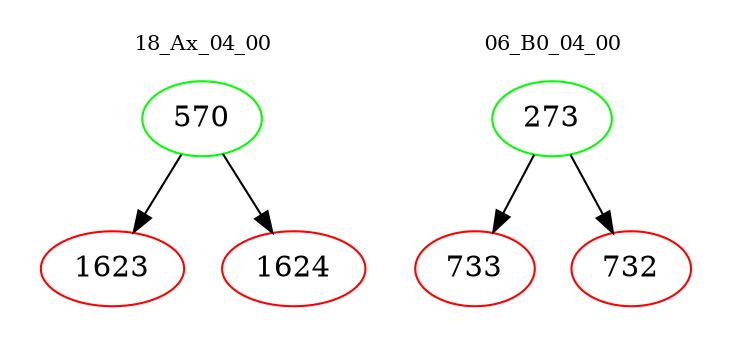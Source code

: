 digraph{
subgraph cluster_0 {
color = white
label = "18_Ax_04_00";
fontsize=10;
T0_570 [label="570", color="green"]
T0_570 -> T0_1623 [color="black"]
T0_1623 [label="1623", color="red"]
T0_570 -> T0_1624 [color="black"]
T0_1624 [label="1624", color="red"]
}
subgraph cluster_1 {
color = white
label = "06_B0_04_00";
fontsize=10;
T1_273 [label="273", color="green"]
T1_273 -> T1_733 [color="black"]
T1_733 [label="733", color="red"]
T1_273 -> T1_732 [color="black"]
T1_732 [label="732", color="red"]
}
}
